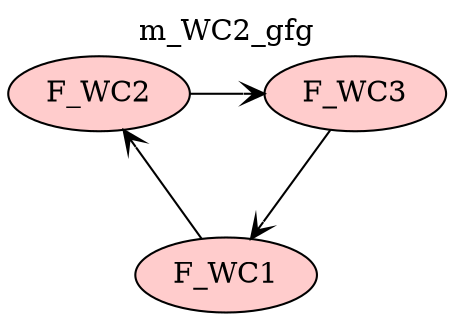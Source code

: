 digraph {
{rank=same; "F_WC2"; "F_WC3"}
graph[label=m_WC2_gfg,labelloc=tl,labelfontsize=12];
"F_WC1"[shape=oval,fillcolor="#FFCCCC",style ="filled",label="F_WC1"];
"F_WC2"[shape=oval,fillcolor="#FFCCCC",style ="filled",label="F_WC2"];
"F_WC3"[shape=oval,fillcolor="#FFCCCC",style ="filled",label="F_WC3"];

"F_WC1"->"F_WC2"[label=" ",dir=forward,arrowhead=vee];
"F_WC2"->"F_WC3"[label=" ",dir=forward,arrowhead=vee];
"F_WC3"->"F_WC1"[label=" ",dir=forward,arrowhead=vee];
}